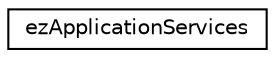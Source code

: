 digraph "Graphical Class Hierarchy"
{
 // LATEX_PDF_SIZE
  edge [fontname="Helvetica",fontsize="10",labelfontname="Helvetica",labelfontsize="10"];
  node [fontname="Helvetica",fontsize="10",shape=record];
  rankdir="LR";
  Node0 [label="ezApplicationServices",height=0.2,width=0.4,color="black", fillcolor="white", style="filled",URL="$df/d3d/classez_application_services.htm",tooltip=" "];
}

